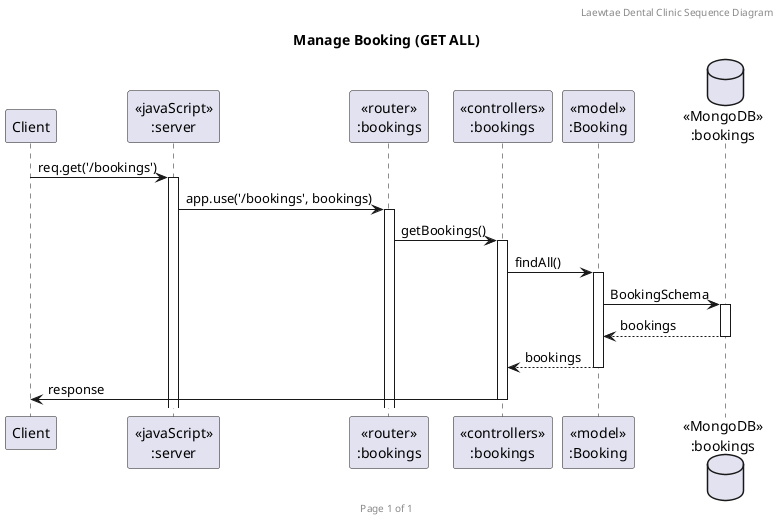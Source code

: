 @startuml Manage Booking (GET ALL)

header Laewtae Dental Clinic Sequence Diagram
footer Page %page% of %lastpage%
title "Manage Booking (GET ALL)"

participant "Client" as client
participant "<<javaScript>>\n:server" as server
participant "<<router>>\n:bookings" as routerBookings
participant "<<controllers>>\n:bookings" as controllersBookings
participant "<<model>>\n:Booking" as modelBooking
database "<<MongoDB>>\n:bookings" as BookingsDatabase

client->server ++:req.get('/bookings')
server->routerBookings ++:app.use('/bookings', bookings)
routerBookings -> controllersBookings ++:getBookings()
controllersBookings->modelBooking ++:findAll()
modelBooking ->BookingsDatabase ++: BookingSchema
BookingsDatabase --> modelBooking --: bookings
controllersBookings <-- modelBooking --:bookings
controllersBookings->client --:response

@enduml